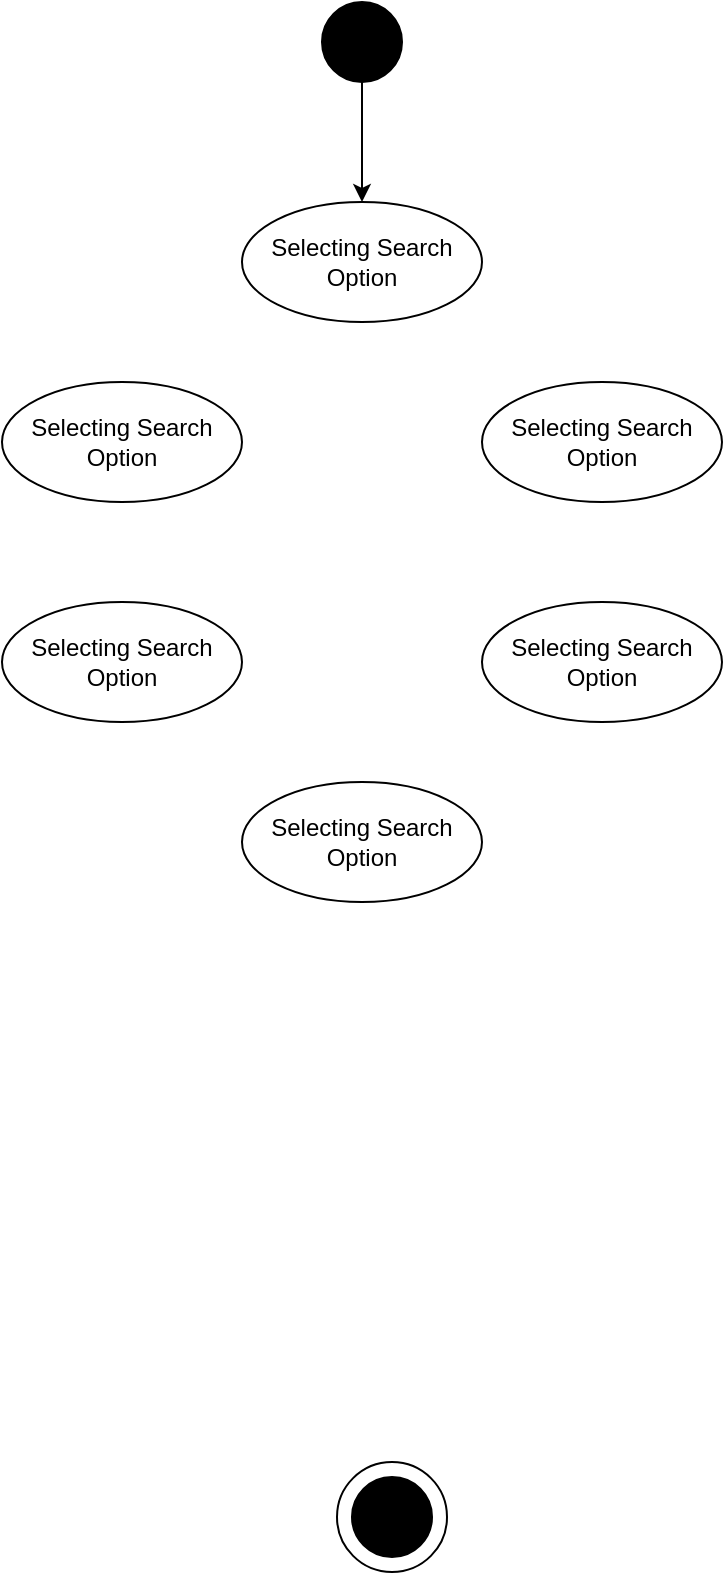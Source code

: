 <mxfile version="23.1.4" type="device">
  <diagram name="Page-1" id="C5eJdvvLRLpj0kCeoj5C">
    <mxGraphModel dx="989" dy="567" grid="1" gridSize="10" guides="1" tooltips="1" connect="1" arrows="1" fold="1" page="1" pageScale="1" pageWidth="850" pageHeight="1100" math="0" shadow="0">
      <root>
        <mxCell id="0" />
        <mxCell id="1" parent="0" />
        <mxCell id="m1-u2TJAcXCcuv39WsT8-17" style="edgeStyle=orthogonalEdgeStyle;rounded=0;orthogonalLoop=1;jettySize=auto;html=1;" edge="1" parent="1" source="m1-u2TJAcXCcuv39WsT8-2">
          <mxGeometry relative="1" as="geometry">
            <mxPoint x="360" y="130" as="targetPoint" />
          </mxGeometry>
        </mxCell>
        <mxCell id="m1-u2TJAcXCcuv39WsT8-2" value="" style="ellipse;whiteSpace=wrap;html=1;aspect=fixed;fillColor=#000000;" vertex="1" parent="1">
          <mxGeometry x="340" y="30" width="40" height="40" as="geometry" />
        </mxCell>
        <mxCell id="m1-u2TJAcXCcuv39WsT8-52" value="" style="group" vertex="1" connectable="0" parent="1">
          <mxGeometry x="347.5" y="760" width="55" height="55" as="geometry" />
        </mxCell>
        <mxCell id="m1-u2TJAcXCcuv39WsT8-53" value="" style="ellipse;whiteSpace=wrap;html=1;aspect=fixed;gradientColor=default;fillColor=none;" vertex="1" parent="m1-u2TJAcXCcuv39WsT8-52">
          <mxGeometry width="55" height="55" as="geometry" />
        </mxCell>
        <mxCell id="m1-u2TJAcXCcuv39WsT8-54" value="" style="ellipse;whiteSpace=wrap;html=1;aspect=fixed;fillColor=#000000;" vertex="1" parent="m1-u2TJAcXCcuv39WsT8-52">
          <mxGeometry x="7.5" y="7.5" width="40" height="40" as="geometry" />
        </mxCell>
        <mxCell id="m1-u2TJAcXCcuv39WsT8-61" value="Selecting Search Option" style="ellipse;whiteSpace=wrap;html=1;" vertex="1" parent="1">
          <mxGeometry x="300" y="130" width="120" height="60" as="geometry" />
        </mxCell>
        <mxCell id="m1-u2TJAcXCcuv39WsT8-62" value="Selecting Search Option" style="ellipse;whiteSpace=wrap;html=1;" vertex="1" parent="1">
          <mxGeometry x="180" y="220" width="120" height="60" as="geometry" />
        </mxCell>
        <mxCell id="m1-u2TJAcXCcuv39WsT8-63" value="Selecting Search Option" style="ellipse;whiteSpace=wrap;html=1;" vertex="1" parent="1">
          <mxGeometry x="420" y="220" width="120" height="60" as="geometry" />
        </mxCell>
        <mxCell id="m1-u2TJAcXCcuv39WsT8-64" value="Selecting Search Option" style="ellipse;whiteSpace=wrap;html=1;" vertex="1" parent="1">
          <mxGeometry x="180" y="330" width="120" height="60" as="geometry" />
        </mxCell>
        <mxCell id="m1-u2TJAcXCcuv39WsT8-65" value="Selecting Search Option" style="ellipse;whiteSpace=wrap;html=1;" vertex="1" parent="1">
          <mxGeometry x="420" y="330" width="120" height="60" as="geometry" />
        </mxCell>
        <mxCell id="m1-u2TJAcXCcuv39WsT8-66" value="Selecting Search Option" style="ellipse;whiteSpace=wrap;html=1;" vertex="1" parent="1">
          <mxGeometry x="300" y="420" width="120" height="60" as="geometry" />
        </mxCell>
      </root>
    </mxGraphModel>
  </diagram>
</mxfile>
